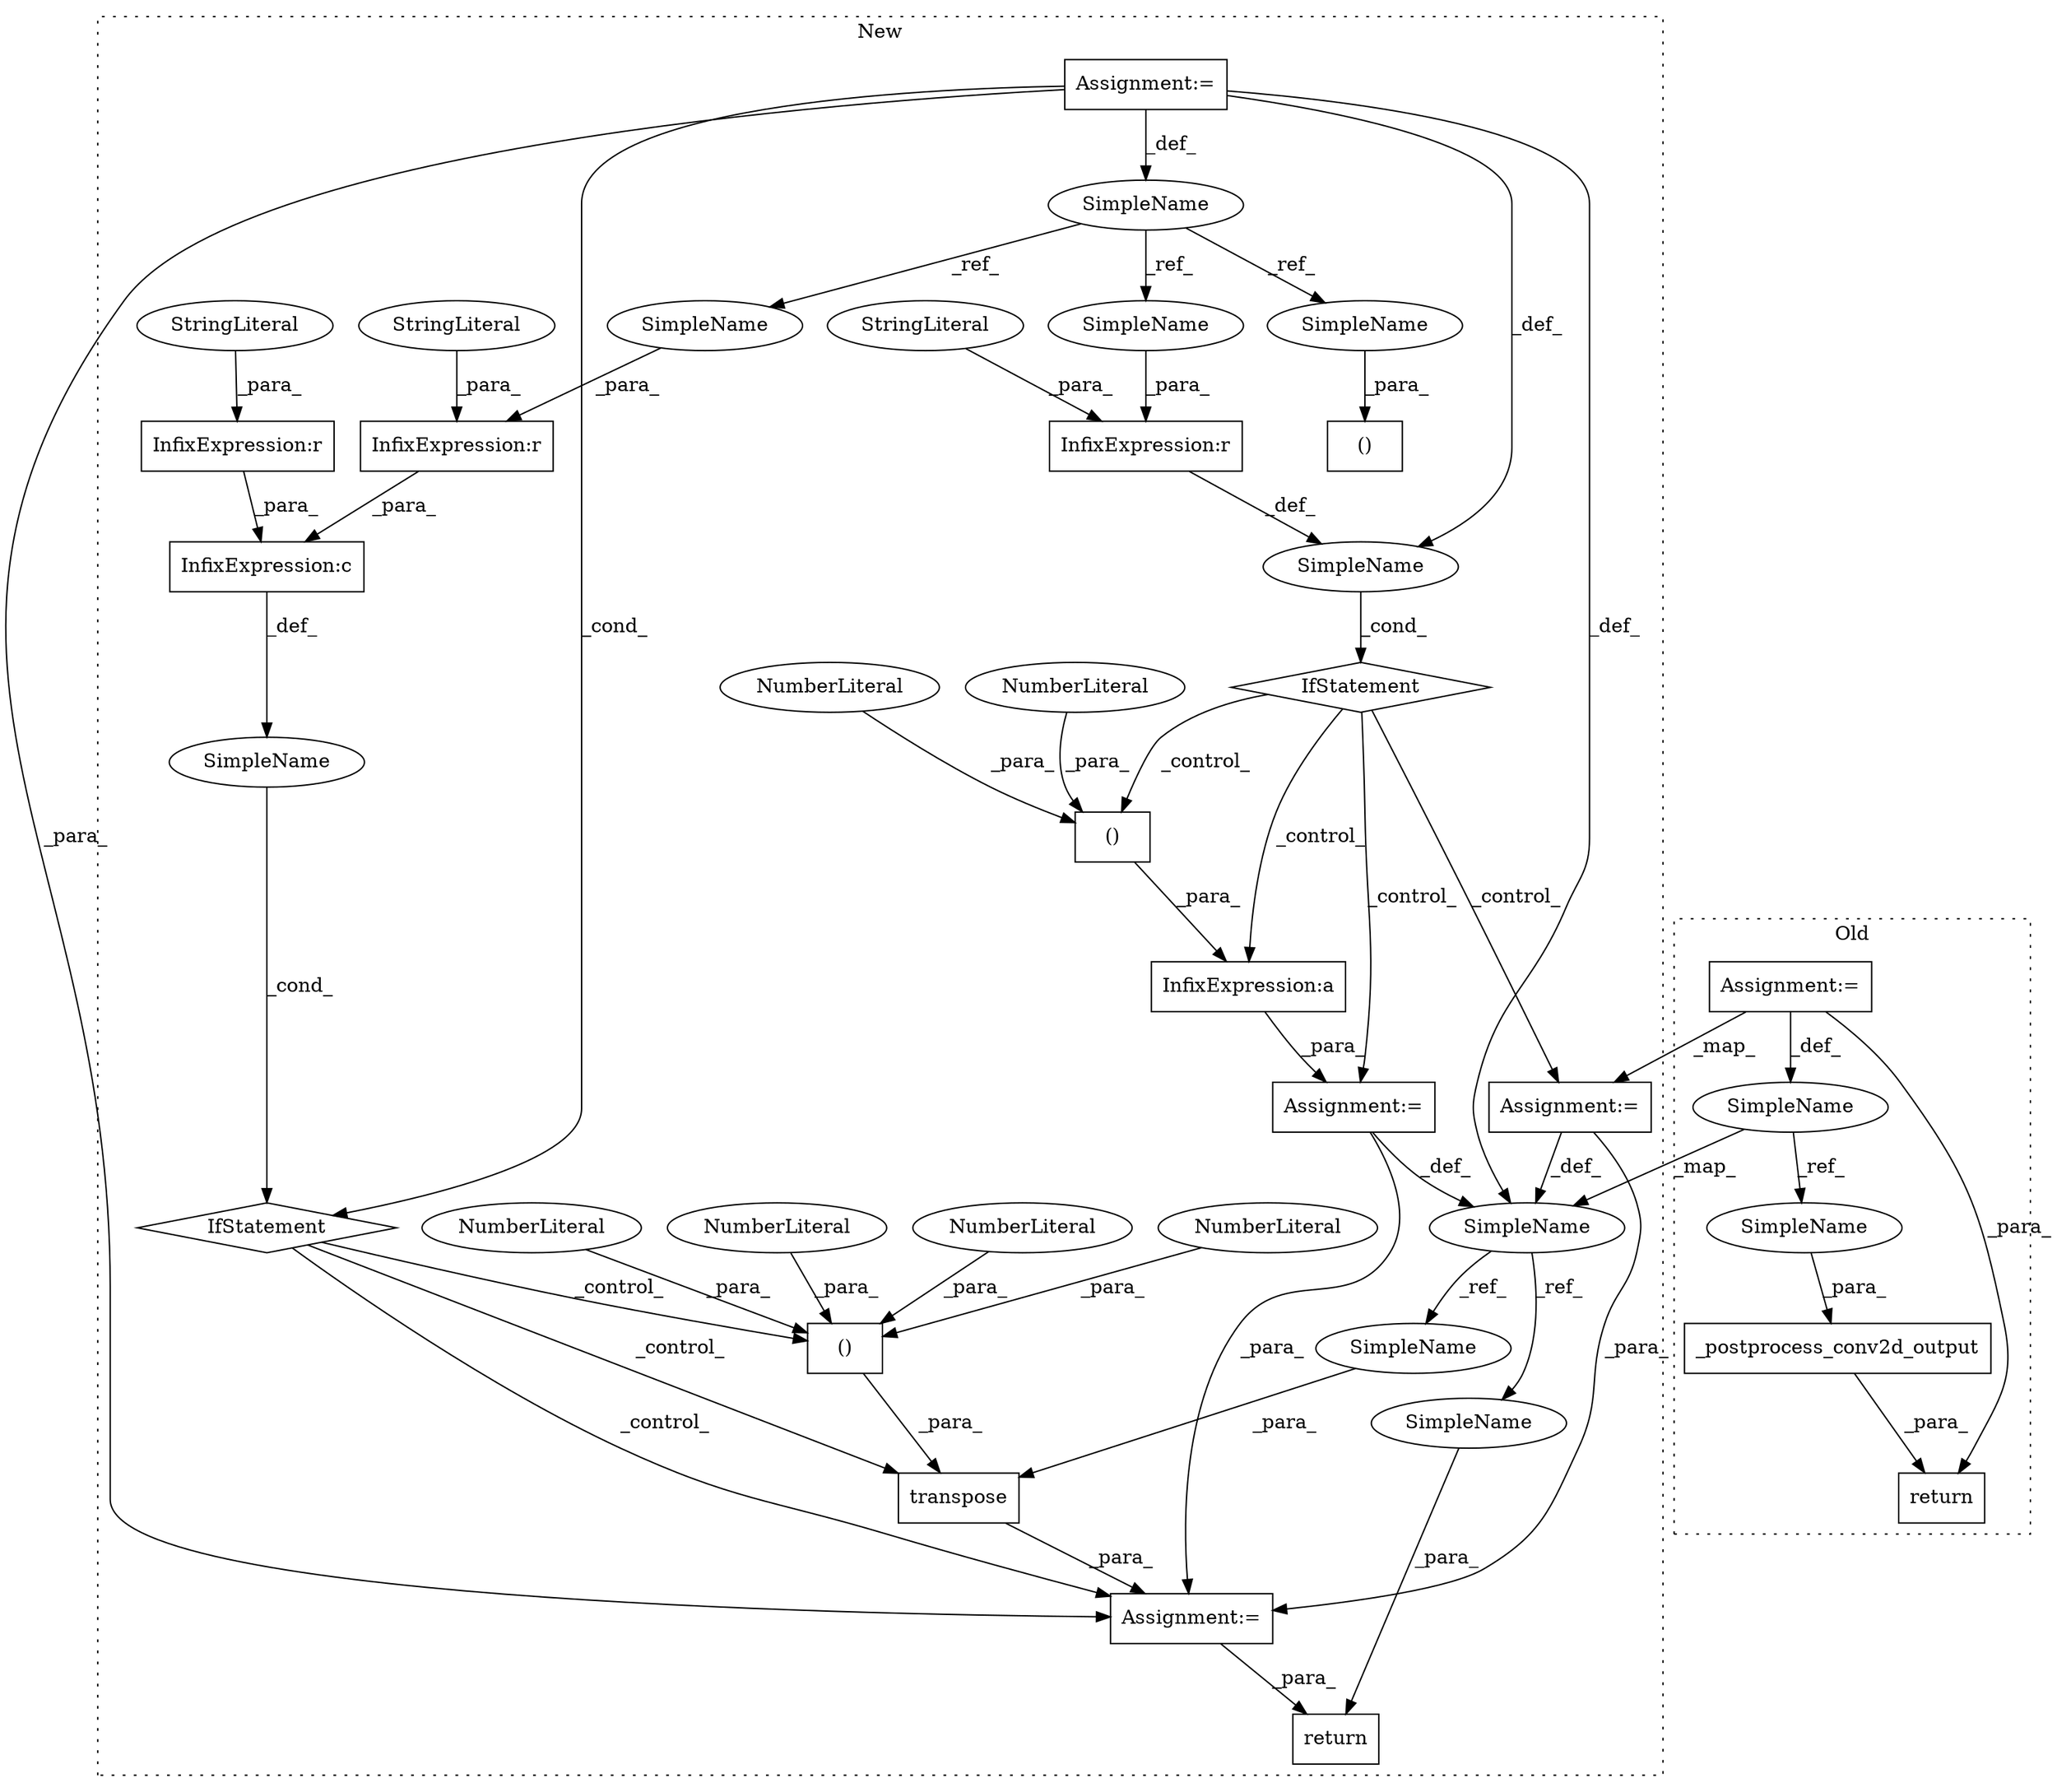 digraph G {
subgraph cluster0 {
1 [label="_postprocess_conv2d_output" a="32" s="55585,55625" l="27,1" shape="box"];
14 [label="SimpleName" a="42" s="55473" l="1" shape="ellipse"];
18 [label="return" a="41" s="55578" l="7" shape="box"];
33 [label="Assignment:=" a="7" s="55387" l="1" shape="box"];
39 [label="SimpleName" a="42" s="55612" l="1" shape="ellipse"];
label = "Old";
style="dotted";
}
subgraph cluster1 {
2 [label="()" a="106" s="54941" l="43" shape="box"];
3 [label="NumberLiteral" a="34" s="54983" l="1" shape="ellipse"];
4 [label="NumberLiteral" a="34" s="54969" l="1" shape="ellipse"];
5 [label="NumberLiteral" a="34" s="54955" l="1" shape="ellipse"];
6 [label="NumberLiteral" a="34" s="54941" l="1" shape="ellipse"];
7 [label="InfixExpression:c" a="27" s="54869" l="4" shape="box"];
8 [label="SimpleName" a="42" s="" l="" shape="ellipse"];
9 [label="transpose" a="32" s="54922,54984" l="10,2" shape="box"];
10 [label="InfixExpression:r" a="27" s="54888" l="4" shape="box"];
11 [label="StringLiteral" a="45" s="54892" l="6" shape="ellipse"];
12 [label="IfStatement" a="25" s="54832,54899" l="4,2" shape="diamond"];
13 [label="SimpleName" a="42" s="54712" l="1" shape="ellipse"];
15 [label="return" a="41" s="54998" l="7" shape="box"];
16 [label="Assignment:=" a="7" s="54910" l="1" shape="box"];
17 [label="Assignment:=" a="7" s="54016" l="14" shape="box"];
19 [label="InfixExpression:a" a="27" s="54688" l="4" shape="box"];
20 [label="()" a="106" s="54389" l="28" shape="box"];
21 [label="InfixExpression:r" a="27" s="54848" l="4" shape="box"];
22 [label="()" a="106" s="54673" l="15" shape="box"];
23 [label="NumberLiteral" a="34" s="54673" l="1" shape="ellipse"];
24 [label="NumberLiteral" a="34" s="54687" l="1" shape="ellipse"];
25 [label="InfixExpression:r" a="27" s="54524" l="4" shape="box"];
26 [label="IfStatement" a="25" s="54506,54534" l="4,2" shape="diamond"];
27 [label="SimpleName" a="42" s="54016" l="14" shape="ellipse"];
28 [label="SimpleName" a="42" s="" l="" shape="ellipse"];
29 [label="StringLiteral" a="45" s="54528" l="6" shape="ellipse"];
30 [label="StringLiteral" a="45" s="54852" l="16" shape="ellipse"];
31 [label="Assignment:=" a="7" s="54664" l="1" shape="box"];
32 [label="Assignment:=" a="7" s="54551" l="1" shape="box"];
34 [label="SimpleName" a="42" s="54874" l="14" shape="ellipse"];
35 [label="SimpleName" a="42" s="54403" l="14" shape="ellipse"];
36 [label="SimpleName" a="42" s="54510" l="14" shape="ellipse"];
37 [label="SimpleName" a="42" s="54932" l="1" shape="ellipse"];
38 [label="SimpleName" a="42" s="55005" l="1" shape="ellipse"];
label = "New";
style="dotted";
}
1 -> 18 [label="_para_"];
2 -> 9 [label="_para_"];
3 -> 2 [label="_para_"];
4 -> 2 [label="_para_"];
5 -> 2 [label="_para_"];
6 -> 2 [label="_para_"];
7 -> 8 [label="_def_"];
8 -> 12 [label="_cond_"];
9 -> 16 [label="_para_"];
10 -> 7 [label="_para_"];
11 -> 10 [label="_para_"];
12 -> 2 [label="_control_"];
12 -> 9 [label="_control_"];
12 -> 16 [label="_control_"];
13 -> 37 [label="_ref_"];
13 -> 38 [label="_ref_"];
14 -> 13 [label="_map_"];
14 -> 39 [label="_ref_"];
16 -> 15 [label="_para_"];
17 -> 27 [label="_def_"];
17 -> 12 [label="_cond_"];
17 -> 28 [label="_def_"];
17 -> 16 [label="_para_"];
17 -> 13 [label="_def_"];
19 -> 31 [label="_para_"];
21 -> 7 [label="_para_"];
22 -> 19 [label="_para_"];
23 -> 22 [label="_para_"];
24 -> 22 [label="_para_"];
25 -> 28 [label="_def_"];
26 -> 32 [label="_control_"];
26 -> 19 [label="_control_"];
26 -> 22 [label="_control_"];
26 -> 31 [label="_control_"];
27 -> 35 [label="_ref_"];
27 -> 34 [label="_ref_"];
27 -> 36 [label="_ref_"];
28 -> 26 [label="_cond_"];
29 -> 25 [label="_para_"];
30 -> 21 [label="_para_"];
31 -> 16 [label="_para_"];
31 -> 13 [label="_def_"];
32 -> 13 [label="_def_"];
32 -> 16 [label="_para_"];
33 -> 14 [label="_def_"];
33 -> 18 [label="_para_"];
33 -> 32 [label="_map_"];
34 -> 10 [label="_para_"];
35 -> 20 [label="_para_"];
36 -> 25 [label="_para_"];
37 -> 9 [label="_para_"];
38 -> 15 [label="_para_"];
39 -> 1 [label="_para_"];
}